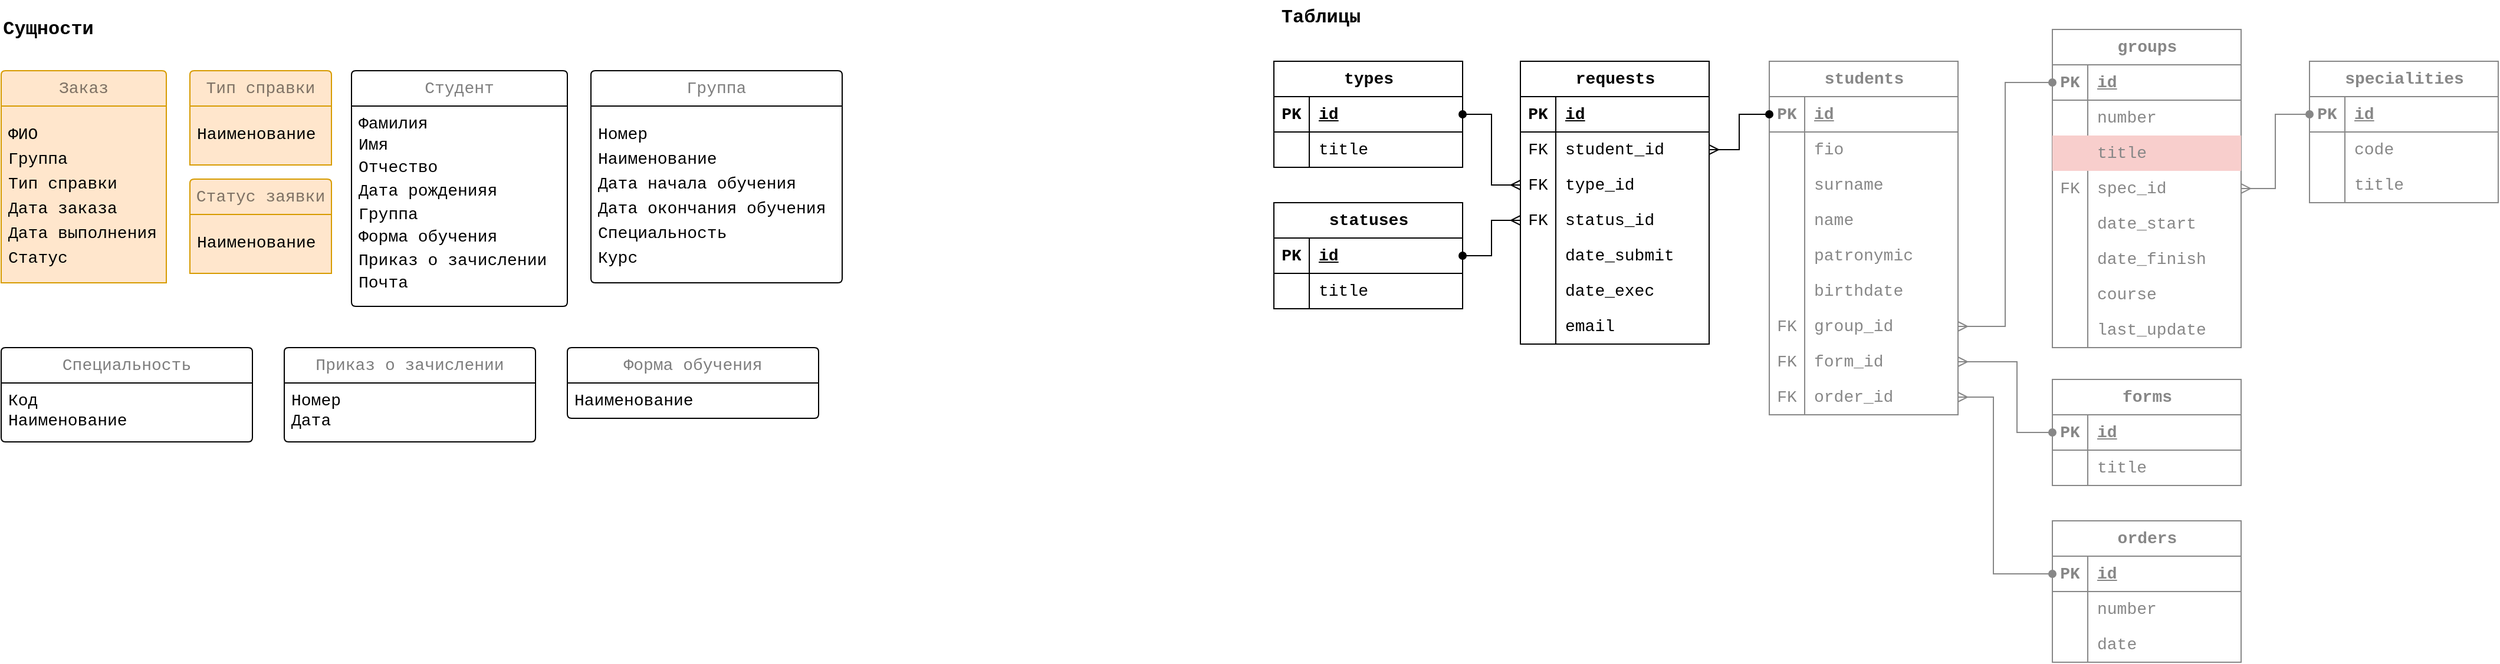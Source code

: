<mxfile version="24.0.4" type="device" pages="2">
  <diagram name="prima_db" id="9f46799a-70d6-7492-0946-bef42562c5a5">
    <mxGraphModel dx="1509" dy="880" grid="1" gridSize="10" guides="1" tooltips="1" connect="1" arrows="1" fold="1" page="1" pageScale="1" pageWidth="1100" pageHeight="850" background="none" math="0" shadow="0">
      <root>
        <mxCell id="0" />
        <mxCell id="1" parent="0" />
        <mxCell id="HIobyfhxAD7jdavmol56-2" value="requests" style="shape=table;startSize=30;container=1;collapsible=1;childLayout=tableLayout;fixedRows=1;rowLines=0;fontStyle=1;align=center;resizeLast=1;html=1;fontFamily=Courier New;fontSize=14;" parent="1" vertex="1">
          <mxGeometry x="1328" y="82" width="160" height="240" as="geometry" />
        </mxCell>
        <mxCell id="HIobyfhxAD7jdavmol56-3" value="" style="shape=tableRow;horizontal=0;startSize=0;swimlaneHead=0;swimlaneBody=0;fillColor=none;collapsible=0;dropTarget=0;points=[[0,0.5],[1,0.5]];portConstraint=eastwest;top=0;left=0;right=0;bottom=1;fontFamily=Courier New;fontSize=14;" parent="HIobyfhxAD7jdavmol56-2" vertex="1">
          <mxGeometry y="30" width="160" height="30" as="geometry" />
        </mxCell>
        <mxCell id="HIobyfhxAD7jdavmol56-4" value="PK" style="shape=partialRectangle;connectable=0;fillColor=none;top=0;left=0;bottom=0;right=0;fontStyle=1;overflow=hidden;whiteSpace=wrap;html=1;fontFamily=Courier New;fontSize=14;" parent="HIobyfhxAD7jdavmol56-3" vertex="1">
          <mxGeometry width="30" height="30" as="geometry">
            <mxRectangle width="30" height="30" as="alternateBounds" />
          </mxGeometry>
        </mxCell>
        <mxCell id="HIobyfhxAD7jdavmol56-5" value="id" style="shape=partialRectangle;connectable=0;fillColor=none;top=0;left=0;bottom=0;right=0;align=left;spacingLeft=6;fontStyle=5;overflow=hidden;whiteSpace=wrap;html=1;fontFamily=Courier New;fontSize=14;" parent="HIobyfhxAD7jdavmol56-3" vertex="1">
          <mxGeometry x="30" width="130" height="30" as="geometry">
            <mxRectangle width="130" height="30" as="alternateBounds" />
          </mxGeometry>
        </mxCell>
        <mxCell id="HIobyfhxAD7jdavmol56-6" value="" style="shape=tableRow;horizontal=0;startSize=0;swimlaneHead=0;swimlaneBody=0;fillColor=none;collapsible=0;dropTarget=0;points=[[0,0.5],[1,0.5]];portConstraint=eastwest;top=0;left=0;right=0;bottom=0;fontFamily=Courier New;fontSize=14;" parent="HIobyfhxAD7jdavmol56-2" vertex="1">
          <mxGeometry y="60" width="160" height="30" as="geometry" />
        </mxCell>
        <mxCell id="HIobyfhxAD7jdavmol56-7" value="FK" style="shape=partialRectangle;connectable=0;fillColor=none;top=0;left=0;bottom=0;right=0;editable=1;overflow=hidden;whiteSpace=wrap;html=1;fontFamily=Courier New;fontSize=14;" parent="HIobyfhxAD7jdavmol56-6" vertex="1">
          <mxGeometry width="30" height="30" as="geometry">
            <mxRectangle width="30" height="30" as="alternateBounds" />
          </mxGeometry>
        </mxCell>
        <mxCell id="HIobyfhxAD7jdavmol56-8" value="student_id" style="shape=partialRectangle;connectable=0;fillColor=none;top=0;left=0;bottom=0;right=0;align=left;spacingLeft=6;overflow=hidden;whiteSpace=wrap;html=1;fontFamily=Courier New;fontSize=14;" parent="HIobyfhxAD7jdavmol56-6" vertex="1">
          <mxGeometry x="30" width="130" height="30" as="geometry">
            <mxRectangle width="130" height="30" as="alternateBounds" />
          </mxGeometry>
        </mxCell>
        <mxCell id="HIobyfhxAD7jdavmol56-9" value="" style="shape=tableRow;horizontal=0;startSize=0;swimlaneHead=0;swimlaneBody=0;fillColor=none;collapsible=0;dropTarget=0;points=[[0,0.5],[1,0.5]];portConstraint=eastwest;top=0;left=0;right=0;bottom=0;fontFamily=Courier New;fontSize=14;" parent="HIobyfhxAD7jdavmol56-2" vertex="1">
          <mxGeometry y="90" width="160" height="30" as="geometry" />
        </mxCell>
        <mxCell id="HIobyfhxAD7jdavmol56-10" value="FK" style="shape=partialRectangle;connectable=0;fillColor=none;top=0;left=0;bottom=0;right=0;editable=1;overflow=hidden;whiteSpace=wrap;html=1;fontFamily=Courier New;fontSize=14;" parent="HIobyfhxAD7jdavmol56-9" vertex="1">
          <mxGeometry width="30" height="30" as="geometry">
            <mxRectangle width="30" height="30" as="alternateBounds" />
          </mxGeometry>
        </mxCell>
        <mxCell id="HIobyfhxAD7jdavmol56-11" value="type_id" style="shape=partialRectangle;connectable=0;fillColor=none;top=0;left=0;bottom=0;right=0;align=left;spacingLeft=6;overflow=hidden;whiteSpace=wrap;html=1;fontFamily=Courier New;fontSize=14;" parent="HIobyfhxAD7jdavmol56-9" vertex="1">
          <mxGeometry x="30" width="130" height="30" as="geometry">
            <mxRectangle width="130" height="30" as="alternateBounds" />
          </mxGeometry>
        </mxCell>
        <mxCell id="HIobyfhxAD7jdavmol56-167" value="" style="shape=tableRow;horizontal=0;startSize=0;swimlaneHead=0;swimlaneBody=0;fillColor=none;collapsible=0;dropTarget=0;points=[[0,0.5],[1,0.5]];portConstraint=eastwest;top=0;left=0;right=0;bottom=0;fontFamily=Courier New;fontSize=14;" parent="HIobyfhxAD7jdavmol56-2" vertex="1">
          <mxGeometry y="120" width="160" height="30" as="geometry" />
        </mxCell>
        <mxCell id="HIobyfhxAD7jdavmol56-168" value="FK" style="shape=partialRectangle;connectable=0;fillColor=none;top=0;left=0;bottom=0;right=0;editable=1;overflow=hidden;whiteSpace=wrap;html=1;fontFamily=Courier New;fontSize=14;" parent="HIobyfhxAD7jdavmol56-167" vertex="1">
          <mxGeometry width="30" height="30" as="geometry">
            <mxRectangle width="30" height="30" as="alternateBounds" />
          </mxGeometry>
        </mxCell>
        <mxCell id="HIobyfhxAD7jdavmol56-169" value="status_id" style="shape=partialRectangle;connectable=0;fillColor=none;top=0;left=0;bottom=0;right=0;align=left;spacingLeft=6;overflow=hidden;whiteSpace=wrap;html=1;fontFamily=Courier New;fontSize=14;" parent="HIobyfhxAD7jdavmol56-167" vertex="1">
          <mxGeometry x="30" width="130" height="30" as="geometry">
            <mxRectangle width="130" height="30" as="alternateBounds" />
          </mxGeometry>
        </mxCell>
        <mxCell id="HIobyfhxAD7jdavmol56-12" value="" style="shape=tableRow;horizontal=0;startSize=0;swimlaneHead=0;swimlaneBody=0;fillColor=none;collapsible=0;dropTarget=0;points=[[0,0.5],[1,0.5]];portConstraint=eastwest;top=0;left=0;right=0;bottom=0;fontFamily=Courier New;fontSize=14;" parent="HIobyfhxAD7jdavmol56-2" vertex="1">
          <mxGeometry y="150" width="160" height="30" as="geometry" />
        </mxCell>
        <mxCell id="HIobyfhxAD7jdavmol56-13" value="" style="shape=partialRectangle;connectable=0;fillColor=none;top=0;left=0;bottom=0;right=0;editable=1;overflow=hidden;whiteSpace=wrap;html=1;fontFamily=Courier New;fontSize=14;" parent="HIobyfhxAD7jdavmol56-12" vertex="1">
          <mxGeometry width="30" height="30" as="geometry">
            <mxRectangle width="30" height="30" as="alternateBounds" />
          </mxGeometry>
        </mxCell>
        <mxCell id="HIobyfhxAD7jdavmol56-14" value="date_submit" style="shape=partialRectangle;connectable=0;fillColor=none;top=0;left=0;bottom=0;right=0;align=left;spacingLeft=6;overflow=hidden;whiteSpace=wrap;html=1;fontFamily=Courier New;fontSize=14;" parent="HIobyfhxAD7jdavmol56-12" vertex="1">
          <mxGeometry x="30" width="130" height="30" as="geometry">
            <mxRectangle width="130" height="30" as="alternateBounds" />
          </mxGeometry>
        </mxCell>
        <mxCell id="ZdwliB1CxmdaMutktZSV-12" value="" style="shape=tableRow;horizontal=0;startSize=0;swimlaneHead=0;swimlaneBody=0;fillColor=none;collapsible=0;dropTarget=0;points=[[0,0.5],[1,0.5]];portConstraint=eastwest;top=0;left=0;right=0;bottom=0;fontFamily=Courier New;fontSize=14;" parent="HIobyfhxAD7jdavmol56-2" vertex="1">
          <mxGeometry y="180" width="160" height="30" as="geometry" />
        </mxCell>
        <mxCell id="ZdwliB1CxmdaMutktZSV-13" value="" style="shape=partialRectangle;connectable=0;fillColor=none;top=0;left=0;bottom=0;right=0;editable=1;overflow=hidden;whiteSpace=wrap;html=1;fontFamily=Courier New;fontSize=14;" parent="ZdwliB1CxmdaMutktZSV-12" vertex="1">
          <mxGeometry width="30" height="30" as="geometry">
            <mxRectangle width="30" height="30" as="alternateBounds" />
          </mxGeometry>
        </mxCell>
        <mxCell id="ZdwliB1CxmdaMutktZSV-14" value="date_exec" style="shape=partialRectangle;connectable=0;fillColor=none;top=0;left=0;bottom=0;right=0;align=left;spacingLeft=6;overflow=hidden;whiteSpace=wrap;html=1;fontFamily=Courier New;fontSize=14;" parent="ZdwliB1CxmdaMutktZSV-12" vertex="1">
          <mxGeometry x="30" width="130" height="30" as="geometry">
            <mxRectangle width="130" height="30" as="alternateBounds" />
          </mxGeometry>
        </mxCell>
        <mxCell id="HIobyfhxAD7jdavmol56-153" value="" style="shape=tableRow;horizontal=0;startSize=0;swimlaneHead=0;swimlaneBody=0;fillColor=none;collapsible=0;dropTarget=0;points=[[0,0.5],[1,0.5]];portConstraint=eastwest;top=0;left=0;right=0;bottom=0;fontFamily=Courier New;fontSize=14;strokeColor=#878787;fontColor=#878787;" parent="HIobyfhxAD7jdavmol56-2" vertex="1">
          <mxGeometry y="210" width="160" height="30" as="geometry" />
        </mxCell>
        <mxCell id="HIobyfhxAD7jdavmol56-154" value="" style="shape=partialRectangle;connectable=0;fillColor=none;top=0;left=0;bottom=0;right=0;editable=1;overflow=hidden;whiteSpace=wrap;html=1;fontFamily=Courier New;fontSize=14;strokeColor=#878787;fontColor=#878787;" parent="HIobyfhxAD7jdavmol56-153" vertex="1">
          <mxGeometry width="30" height="30" as="geometry">
            <mxRectangle width="30" height="30" as="alternateBounds" />
          </mxGeometry>
        </mxCell>
        <mxCell id="HIobyfhxAD7jdavmol56-155" value="&lt;font color=&quot;#000000&quot;&gt;email&lt;/font&gt;" style="shape=partialRectangle;connectable=0;fillColor=none;top=0;left=0;bottom=0;right=0;align=left;spacingLeft=6;overflow=hidden;whiteSpace=wrap;html=1;fontFamily=Courier New;fontSize=14;strokeColor=#000000;fontColor=#878787;" parent="HIobyfhxAD7jdavmol56-153" vertex="1">
          <mxGeometry x="30" width="130" height="30" as="geometry">
            <mxRectangle width="130" height="30" as="alternateBounds" />
          </mxGeometry>
        </mxCell>
        <mxCell id="HIobyfhxAD7jdavmol56-15" value="Заказ" style="swimlane;childLayout=stackLayout;horizontal=1;startSize=30;horizontalStack=0;rounded=1;fontSize=14;fontStyle=0;strokeWidth=1;resizeParent=0;resizeLast=1;shadow=0;dashed=0;align=center;arcSize=4;whiteSpace=wrap;html=1;fontFamily=Courier New;labelBorderColor=none;textOpacity=50;fillColor=#ffe6cc;strokeColor=#d79b00;" parent="1" vertex="1">
          <mxGeometry x="40" y="90" width="140" height="180" as="geometry">
            <mxRectangle x="370" y="60" width="80" height="50" as="alternateBounds" />
          </mxGeometry>
        </mxCell>
        <mxCell id="HIobyfhxAD7jdavmol56-16" value="&lt;p style=&quot;line-height: 50%;&quot;&gt;ФИО&lt;/p&gt;&lt;p style=&quot;line-height: 50%;&quot;&gt;Группа&lt;/p&gt;&lt;p style=&quot;line-height: 50%;&quot;&gt;Тип справки&lt;/p&gt;&lt;p style=&quot;line-height: 50%;&quot;&gt;Дата заказа&lt;/p&gt;&lt;p style=&quot;line-height: 50%;&quot;&gt;Дата выполнения&lt;/p&gt;&lt;p style=&quot;line-height: 50%;&quot;&gt;Статус&lt;/p&gt;" style="align=left;strokeColor=#d79b00;fillColor=#ffe6cc;spacingLeft=4;fontSize=14;verticalAlign=top;resizable=0;rotatable=0;part=1;html=1;fontFamily=Courier New;" parent="HIobyfhxAD7jdavmol56-15" vertex="1">
          <mxGeometry y="30" width="140" height="150" as="geometry" />
        </mxCell>
        <mxCell id="HIobyfhxAD7jdavmol56-19" value="Сущности" style="text;html=1;align=center;verticalAlign=middle;whiteSpace=wrap;rounded=0;fontFamily=Courier New;fontSize=16;fontStyle=1" parent="1" vertex="1">
          <mxGeometry x="40" y="40" width="80" height="30" as="geometry" />
        </mxCell>
        <mxCell id="HIobyfhxAD7jdavmol56-22" value="Тип справки" style="swimlane;childLayout=stackLayout;horizontal=1;startSize=30;horizontalStack=0;rounded=1;fontSize=14;fontStyle=0;strokeWidth=1;resizeParent=0;resizeLast=1;shadow=0;dashed=0;align=center;arcSize=4;whiteSpace=wrap;html=1;fontFamily=Courier New;labelBorderColor=none;textOpacity=50;fillColor=#ffe6cc;strokeColor=#d79b00;" parent="1" vertex="1">
          <mxGeometry x="200" y="90" width="120" height="80" as="geometry">
            <mxRectangle x="370" y="60" width="80" height="50" as="alternateBounds" />
          </mxGeometry>
        </mxCell>
        <mxCell id="HIobyfhxAD7jdavmol56-23" value="&lt;p style=&quot;line-height: 50%;&quot;&gt;Наименование&lt;/p&gt;" style="align=left;strokeColor=#d79b00;fillColor=#ffe6cc;spacingLeft=4;fontSize=14;verticalAlign=top;resizable=0;rotatable=0;part=1;html=1;fontFamily=Courier New;" parent="HIobyfhxAD7jdavmol56-22" vertex="1">
          <mxGeometry y="30" width="120" height="50" as="geometry" />
        </mxCell>
        <mxCell id="HIobyfhxAD7jdavmol56-33" value="Группа" style="swimlane;childLayout=stackLayout;horizontal=1;startSize=30;horizontalStack=0;rounded=1;fontSize=14;fontStyle=0;strokeWidth=1;resizeParent=0;resizeLast=1;shadow=0;dashed=0;align=center;arcSize=4;whiteSpace=wrap;html=1;fontFamily=Courier New;labelBorderColor=none;textOpacity=50;" parent="1" vertex="1">
          <mxGeometry x="540" y="90" width="213" height="180" as="geometry">
            <mxRectangle x="370" y="60" width="80" height="50" as="alternateBounds" />
          </mxGeometry>
        </mxCell>
        <mxCell id="HIobyfhxAD7jdavmol56-34" value="&lt;p style=&quot;line-height: 50%;&quot;&gt;Номер&lt;/p&gt;&lt;p style=&quot;line-height: 50%;&quot;&gt;Наименование&lt;/p&gt;&lt;p style=&quot;line-height: 50%;&quot;&gt;Дата начала обучения&lt;/p&gt;&lt;p style=&quot;line-height: 50%;&quot;&gt;Дата окончания обучения&lt;/p&gt;&lt;p style=&quot;line-height: 50%;&quot;&gt;Специальность&lt;/p&gt;&lt;p style=&quot;line-height: 50%;&quot;&gt;Курс&lt;/p&gt;&lt;p style=&quot;line-height: 50%;&quot;&gt;&lt;br&gt;&lt;/p&gt;" style="align=left;strokeColor=none;fillColor=none;spacingLeft=4;fontSize=14;verticalAlign=top;resizable=0;rotatable=0;part=1;html=1;fontFamily=Courier New;" parent="HIobyfhxAD7jdavmol56-33" vertex="1">
          <mxGeometry y="30" width="213" height="150" as="geometry" />
        </mxCell>
        <mxCell id="HIobyfhxAD7jdavmol56-35" value="Специальность" style="swimlane;childLayout=stackLayout;horizontal=1;startSize=30;horizontalStack=0;rounded=1;fontSize=14;fontStyle=0;strokeWidth=1;resizeParent=0;resizeLast=1;shadow=0;dashed=0;align=center;arcSize=4;whiteSpace=wrap;html=1;fontFamily=Courier New;labelBorderColor=none;textOpacity=50;" parent="1" vertex="1">
          <mxGeometry x="40" y="325" width="213" height="80" as="geometry">
            <mxRectangle x="370" y="60" width="80" height="50" as="alternateBounds" />
          </mxGeometry>
        </mxCell>
        <mxCell id="HIobyfhxAD7jdavmol56-37" value="Код&lt;div&gt;Наименование&lt;/div&gt;" style="align=left;strokeColor=none;fillColor=none;spacingLeft=4;fontSize=14;verticalAlign=top;resizable=0;rotatable=0;part=1;html=1;fontFamily=Courier New;" parent="HIobyfhxAD7jdavmol56-35" vertex="1">
          <mxGeometry y="30" width="213" height="50" as="geometry" />
        </mxCell>
        <mxCell id="HIobyfhxAD7jdavmol56-39" value="Студент" style="swimlane;childLayout=stackLayout;horizontal=1;startSize=30;horizontalStack=0;rounded=1;fontSize=14;fontStyle=0;strokeWidth=1;resizeParent=0;resizeLast=1;shadow=0;dashed=0;align=center;arcSize=4;whiteSpace=wrap;html=1;fontFamily=Courier New;labelBorderColor=none;textOpacity=50;" parent="1" vertex="1">
          <mxGeometry x="337" y="90" width="183" height="200" as="geometry">
            <mxRectangle x="370" y="60" width="80" height="50" as="alternateBounds" />
          </mxGeometry>
        </mxCell>
        <mxCell id="HIobyfhxAD7jdavmol56-40" value="Фамилия&lt;div style=&quot;line-height: 140%;&quot;&gt;Имя&lt;/div&gt;&lt;div style=&quot;line-height: 140%;&quot;&gt;Отчество&lt;/div&gt;&lt;div style=&quot;line-height: 140%;&quot;&gt;Дата рожденияя&lt;/div&gt;&lt;div style=&quot;line-height: 140%;&quot;&gt;Группа&lt;/div&gt;&lt;div style=&quot;line-height: 140%;&quot;&gt;Форма обучения&lt;/div&gt;&lt;div style=&quot;line-height: 140%;&quot;&gt;Приказ о зачислении&lt;/div&gt;&lt;div style=&quot;line-height: 140%;&quot;&gt;Почта&lt;/div&gt;" style="align=left;strokeColor=none;fillColor=none;spacingLeft=4;fontSize=14;verticalAlign=top;resizable=0;rotatable=0;part=1;html=1;fontFamily=Courier New;" parent="HIobyfhxAD7jdavmol56-39" vertex="1">
          <mxGeometry y="30" width="183" height="170" as="geometry" />
        </mxCell>
        <mxCell id="HIobyfhxAD7jdavmol56-41" value="Приказ о зачислении" style="swimlane;childLayout=stackLayout;horizontal=1;startSize=30;horizontalStack=0;rounded=1;fontSize=14;fontStyle=0;strokeWidth=1;resizeParent=0;resizeLast=1;shadow=0;dashed=0;align=center;arcSize=4;whiteSpace=wrap;html=1;fontFamily=Courier New;labelBorderColor=none;textOpacity=50;" parent="1" vertex="1">
          <mxGeometry x="280" y="325" width="213" height="80" as="geometry">
            <mxRectangle x="370" y="60" width="80" height="50" as="alternateBounds" />
          </mxGeometry>
        </mxCell>
        <mxCell id="HIobyfhxAD7jdavmol56-42" value="Номер&lt;div&gt;Дата&lt;/div&gt;" style="align=left;strokeColor=none;fillColor=none;spacingLeft=4;fontSize=14;verticalAlign=top;resizable=0;rotatable=0;part=1;html=1;fontFamily=Courier New;" parent="HIobyfhxAD7jdavmol56-41" vertex="1">
          <mxGeometry y="30" width="213" height="50" as="geometry" />
        </mxCell>
        <mxCell id="HIobyfhxAD7jdavmol56-43" value="Таблицы" style="text;html=1;align=center;verticalAlign=middle;whiteSpace=wrap;rounded=0;fontFamily=Courier New;fontSize=16;fontStyle=1;horizontal=1;" parent="1" vertex="1">
          <mxGeometry x="1119" y="30" width="80" height="30" as="geometry" />
        </mxCell>
        <mxCell id="HIobyfhxAD7jdavmol56-50" value="types" style="shape=table;startSize=30;container=1;collapsible=1;childLayout=tableLayout;fixedRows=1;rowLines=0;fontStyle=1;align=center;resizeLast=1;html=1;fontFamily=Courier New;fontSize=14;" parent="1" vertex="1">
          <mxGeometry x="1119" y="82" width="160" height="90" as="geometry" />
        </mxCell>
        <mxCell id="HIobyfhxAD7jdavmol56-51" value="" style="shape=tableRow;horizontal=0;startSize=0;swimlaneHead=0;swimlaneBody=0;fillColor=none;collapsible=0;dropTarget=0;points=[[0,0.5],[1,0.5]];portConstraint=eastwest;top=0;left=0;right=0;bottom=1;fontFamily=Courier New;fontSize=14;" parent="HIobyfhxAD7jdavmol56-50" vertex="1">
          <mxGeometry y="30" width="160" height="30" as="geometry" />
        </mxCell>
        <mxCell id="HIobyfhxAD7jdavmol56-52" value="PK" style="shape=partialRectangle;connectable=0;fillColor=none;top=0;left=0;bottom=0;right=0;fontStyle=1;overflow=hidden;whiteSpace=wrap;html=1;fontFamily=Courier New;fontSize=14;" parent="HIobyfhxAD7jdavmol56-51" vertex="1">
          <mxGeometry width="30" height="30" as="geometry">
            <mxRectangle width="30" height="30" as="alternateBounds" />
          </mxGeometry>
        </mxCell>
        <mxCell id="HIobyfhxAD7jdavmol56-53" value="id" style="shape=partialRectangle;connectable=0;fillColor=none;top=0;left=0;bottom=0;right=0;align=left;spacingLeft=6;fontStyle=5;overflow=hidden;whiteSpace=wrap;html=1;fontFamily=Courier New;fontSize=14;" parent="HIobyfhxAD7jdavmol56-51" vertex="1">
          <mxGeometry x="30" width="130" height="30" as="geometry">
            <mxRectangle width="130" height="30" as="alternateBounds" />
          </mxGeometry>
        </mxCell>
        <mxCell id="HIobyfhxAD7jdavmol56-54" value="" style="shape=tableRow;horizontal=0;startSize=0;swimlaneHead=0;swimlaneBody=0;fillColor=none;collapsible=0;dropTarget=0;points=[[0,0.5],[1,0.5]];portConstraint=eastwest;top=0;left=0;right=0;bottom=0;fontFamily=Courier New;fontSize=14;" parent="HIobyfhxAD7jdavmol56-50" vertex="1">
          <mxGeometry y="60" width="160" height="30" as="geometry" />
        </mxCell>
        <mxCell id="HIobyfhxAD7jdavmol56-55" value="" style="shape=partialRectangle;connectable=0;fillColor=none;top=0;left=0;bottom=0;right=0;editable=1;overflow=hidden;whiteSpace=wrap;html=1;fontFamily=Courier New;fontSize=14;" parent="HIobyfhxAD7jdavmol56-54" vertex="1">
          <mxGeometry width="30" height="30" as="geometry">
            <mxRectangle width="30" height="30" as="alternateBounds" />
          </mxGeometry>
        </mxCell>
        <mxCell id="HIobyfhxAD7jdavmol56-56" value="title" style="shape=partialRectangle;connectable=0;fillColor=none;top=0;left=0;bottom=0;right=0;align=left;spacingLeft=6;overflow=hidden;whiteSpace=wrap;html=1;fontFamily=Courier New;fontSize=14;" parent="HIobyfhxAD7jdavmol56-54" vertex="1">
          <mxGeometry x="30" width="130" height="30" as="geometry">
            <mxRectangle width="130" height="30" as="alternateBounds" />
          </mxGeometry>
        </mxCell>
        <mxCell id="HIobyfhxAD7jdavmol56-73" value="groups" style="shape=table;startSize=30;container=1;collapsible=1;childLayout=tableLayout;fixedRows=1;rowLines=0;fontStyle=1;align=center;resizeLast=1;html=1;fontFamily=Courier New;fontSize=14;strokeColor=#878787;fontColor=#878787;" parent="1" vertex="1">
          <mxGeometry x="1779" y="55" width="160" height="270" as="geometry" />
        </mxCell>
        <mxCell id="HIobyfhxAD7jdavmol56-74" value="" style="shape=tableRow;horizontal=0;startSize=0;swimlaneHead=0;swimlaneBody=0;fillColor=none;collapsible=0;dropTarget=0;points=[[0,0.5],[1,0.5]];portConstraint=eastwest;top=0;left=0;right=0;bottom=1;fontFamily=Courier New;fontSize=14;strokeColor=#878787;fontColor=#878787;" parent="HIobyfhxAD7jdavmol56-73" vertex="1">
          <mxGeometry y="30" width="160" height="30" as="geometry" />
        </mxCell>
        <mxCell id="HIobyfhxAD7jdavmol56-75" value="PK" style="shape=partialRectangle;connectable=0;fillColor=none;top=0;left=0;bottom=0;right=0;fontStyle=1;overflow=hidden;whiteSpace=wrap;html=1;fontFamily=Courier New;fontSize=14;strokeColor=#878787;fontColor=#878787;" parent="HIobyfhxAD7jdavmol56-74" vertex="1">
          <mxGeometry width="30" height="30" as="geometry">
            <mxRectangle width="30" height="30" as="alternateBounds" />
          </mxGeometry>
        </mxCell>
        <mxCell id="HIobyfhxAD7jdavmol56-76" value="id" style="shape=partialRectangle;connectable=0;fillColor=none;top=0;left=0;bottom=0;right=0;align=left;spacingLeft=6;fontStyle=5;overflow=hidden;whiteSpace=wrap;html=1;fontFamily=Courier New;fontSize=14;strokeColor=#878787;fontColor=#878787;" parent="HIobyfhxAD7jdavmol56-74" vertex="1">
          <mxGeometry x="30" width="130" height="30" as="geometry">
            <mxRectangle width="130" height="30" as="alternateBounds" />
          </mxGeometry>
        </mxCell>
        <mxCell id="HIobyfhxAD7jdavmol56-77" value="" style="shape=tableRow;horizontal=0;startSize=0;swimlaneHead=0;swimlaneBody=0;fillColor=none;collapsible=0;dropTarget=0;points=[[0,0.5],[1,0.5]];portConstraint=eastwest;top=0;left=0;right=0;bottom=0;fontFamily=Courier New;fontSize=14;strokeColor=#878787;fontColor=#878787;" parent="HIobyfhxAD7jdavmol56-73" vertex="1">
          <mxGeometry y="60" width="160" height="30" as="geometry" />
        </mxCell>
        <mxCell id="HIobyfhxAD7jdavmol56-78" value="" style="shape=partialRectangle;connectable=0;fillColor=none;top=0;left=0;bottom=0;right=0;editable=1;overflow=hidden;whiteSpace=wrap;html=1;fontFamily=Courier New;fontSize=14;strokeColor=#878787;fontColor=#878787;" parent="HIobyfhxAD7jdavmol56-77" vertex="1">
          <mxGeometry width="30" height="30" as="geometry">
            <mxRectangle width="30" height="30" as="alternateBounds" />
          </mxGeometry>
        </mxCell>
        <mxCell id="HIobyfhxAD7jdavmol56-79" value="number" style="shape=partialRectangle;connectable=0;fillColor=none;top=0;left=0;bottom=0;right=0;align=left;spacingLeft=6;overflow=hidden;whiteSpace=wrap;html=1;fontFamily=Courier New;fontSize=14;strokeColor=#878787;fontColor=#878787;" parent="HIobyfhxAD7jdavmol56-77" vertex="1">
          <mxGeometry x="30" width="130" height="30" as="geometry">
            <mxRectangle width="130" height="30" as="alternateBounds" />
          </mxGeometry>
        </mxCell>
        <mxCell id="HIobyfhxAD7jdavmol56-80" value="" style="shape=tableRow;horizontal=0;startSize=0;swimlaneHead=0;swimlaneBody=0;fillColor=#f8cecc;collapsible=0;dropTarget=0;points=[[0,0.5],[1,0.5]];portConstraint=eastwest;top=0;left=0;right=0;bottom=0;fontFamily=Courier New;fontSize=14;strokeColor=#b85450;" parent="HIobyfhxAD7jdavmol56-73" vertex="1">
          <mxGeometry y="90" width="160" height="30" as="geometry" />
        </mxCell>
        <mxCell id="HIobyfhxAD7jdavmol56-81" value="" style="shape=partialRectangle;connectable=0;fillColor=none;top=0;left=0;bottom=0;right=0;editable=1;overflow=hidden;whiteSpace=wrap;html=1;fontFamily=Courier New;fontSize=14;strokeColor=#878787;fontColor=#878787;" parent="HIobyfhxAD7jdavmol56-80" vertex="1">
          <mxGeometry width="30" height="30" as="geometry">
            <mxRectangle width="30" height="30" as="alternateBounds" />
          </mxGeometry>
        </mxCell>
        <mxCell id="HIobyfhxAD7jdavmol56-82" value="title" style="shape=partialRectangle;connectable=0;fillColor=none;top=0;left=0;bottom=0;right=0;align=left;spacingLeft=6;overflow=hidden;whiteSpace=wrap;html=1;fontFamily=Courier New;fontSize=14;strokeColor=#878787;fontColor=#878787;" parent="HIobyfhxAD7jdavmol56-80" vertex="1">
          <mxGeometry x="30" width="130" height="30" as="geometry">
            <mxRectangle width="130" height="30" as="alternateBounds" />
          </mxGeometry>
        </mxCell>
        <mxCell id="HIobyfhxAD7jdavmol56-83" value="" style="shape=tableRow;horizontal=0;startSize=0;swimlaneHead=0;swimlaneBody=0;fillColor=none;collapsible=0;dropTarget=0;points=[[0,0.5],[1,0.5]];portConstraint=eastwest;top=0;left=0;right=0;bottom=0;fontFamily=Courier New;fontSize=14;strokeColor=#878787;fontColor=#878787;" parent="HIobyfhxAD7jdavmol56-73" vertex="1">
          <mxGeometry y="120" width="160" height="30" as="geometry" />
        </mxCell>
        <mxCell id="HIobyfhxAD7jdavmol56-84" value="FK" style="shape=partialRectangle;connectable=0;fillColor=none;top=0;left=0;bottom=0;right=0;editable=1;overflow=hidden;whiteSpace=wrap;html=1;fontFamily=Courier New;fontSize=14;strokeColor=#878787;fontColor=#878787;" parent="HIobyfhxAD7jdavmol56-83" vertex="1">
          <mxGeometry width="30" height="30" as="geometry">
            <mxRectangle width="30" height="30" as="alternateBounds" />
          </mxGeometry>
        </mxCell>
        <mxCell id="HIobyfhxAD7jdavmol56-85" value="spec_id" style="shape=partialRectangle;connectable=0;fillColor=none;top=0;left=0;bottom=0;right=0;align=left;spacingLeft=6;overflow=hidden;whiteSpace=wrap;html=1;fontFamily=Courier New;fontSize=14;strokeColor=#878787;fontColor=#878787;" parent="HIobyfhxAD7jdavmol56-83" vertex="1">
          <mxGeometry x="30" width="130" height="30" as="geometry">
            <mxRectangle width="130" height="30" as="alternateBounds" />
          </mxGeometry>
        </mxCell>
        <mxCell id="HIobyfhxAD7jdavmol56-89" value="" style="shape=tableRow;horizontal=0;startSize=0;swimlaneHead=0;swimlaneBody=0;fillColor=none;collapsible=0;dropTarget=0;points=[[0,0.5],[1,0.5]];portConstraint=eastwest;top=0;left=0;right=0;bottom=0;fontFamily=Courier New;fontSize=14;strokeColor=#878787;fontColor=#878787;" parent="HIobyfhxAD7jdavmol56-73" vertex="1">
          <mxGeometry y="150" width="160" height="30" as="geometry" />
        </mxCell>
        <mxCell id="HIobyfhxAD7jdavmol56-90" value="" style="shape=partialRectangle;connectable=0;fillColor=none;top=0;left=0;bottom=0;right=0;editable=1;overflow=hidden;whiteSpace=wrap;html=1;fontFamily=Courier New;fontSize=14;strokeColor=#878787;fontColor=#878787;" parent="HIobyfhxAD7jdavmol56-89" vertex="1">
          <mxGeometry width="30" height="30" as="geometry">
            <mxRectangle width="30" height="30" as="alternateBounds" />
          </mxGeometry>
        </mxCell>
        <mxCell id="HIobyfhxAD7jdavmol56-91" value="date_start" style="shape=partialRectangle;connectable=0;fillColor=none;top=0;left=0;bottom=0;right=0;align=left;spacingLeft=6;overflow=hidden;whiteSpace=wrap;html=1;fontFamily=Courier New;fontSize=14;strokeColor=#878787;fontColor=#878787;" parent="HIobyfhxAD7jdavmol56-89" vertex="1">
          <mxGeometry x="30" width="130" height="30" as="geometry">
            <mxRectangle width="130" height="30" as="alternateBounds" />
          </mxGeometry>
        </mxCell>
        <mxCell id="HIobyfhxAD7jdavmol56-92" value="" style="shape=tableRow;horizontal=0;startSize=0;swimlaneHead=0;swimlaneBody=0;fillColor=none;collapsible=0;dropTarget=0;points=[[0,0.5],[1,0.5]];portConstraint=eastwest;top=0;left=0;right=0;bottom=0;fontFamily=Courier New;fontSize=14;strokeColor=#878787;fontColor=#878787;" parent="HIobyfhxAD7jdavmol56-73" vertex="1">
          <mxGeometry y="180" width="160" height="30" as="geometry" />
        </mxCell>
        <mxCell id="HIobyfhxAD7jdavmol56-93" value="" style="shape=partialRectangle;connectable=0;fillColor=none;top=0;left=0;bottom=0;right=0;editable=1;overflow=hidden;whiteSpace=wrap;html=1;fontFamily=Courier New;fontSize=14;strokeColor=#878787;fontColor=#878787;" parent="HIobyfhxAD7jdavmol56-92" vertex="1">
          <mxGeometry width="30" height="30" as="geometry">
            <mxRectangle width="30" height="30" as="alternateBounds" />
          </mxGeometry>
        </mxCell>
        <mxCell id="HIobyfhxAD7jdavmol56-94" value="date_finish" style="shape=partialRectangle;connectable=0;fillColor=none;top=0;left=0;bottom=0;right=0;align=left;spacingLeft=6;overflow=hidden;whiteSpace=wrap;html=1;fontFamily=Courier New;fontSize=14;strokeColor=#878787;fontColor=#878787;" parent="HIobyfhxAD7jdavmol56-92" vertex="1">
          <mxGeometry x="30" width="130" height="30" as="geometry">
            <mxRectangle width="130" height="30" as="alternateBounds" />
          </mxGeometry>
        </mxCell>
        <mxCell id="HIobyfhxAD7jdavmol56-86" value="" style="shape=tableRow;horizontal=0;startSize=0;swimlaneHead=0;swimlaneBody=0;fillColor=none;collapsible=0;dropTarget=0;points=[[0,0.5],[1,0.5]];portConstraint=eastwest;top=0;left=0;right=0;bottom=0;fontFamily=Courier New;fontSize=14;strokeColor=#878787;fontColor=#878787;" parent="HIobyfhxAD7jdavmol56-73" vertex="1">
          <mxGeometry y="210" width="160" height="30" as="geometry" />
        </mxCell>
        <mxCell id="HIobyfhxAD7jdavmol56-87" value="" style="shape=partialRectangle;connectable=0;fillColor=none;top=0;left=0;bottom=0;right=0;editable=1;overflow=hidden;whiteSpace=wrap;html=1;fontFamily=Courier New;fontSize=14;strokeColor=#878787;fontColor=#878787;" parent="HIobyfhxAD7jdavmol56-86" vertex="1">
          <mxGeometry width="30" height="30" as="geometry">
            <mxRectangle width="30" height="30" as="alternateBounds" />
          </mxGeometry>
        </mxCell>
        <mxCell id="HIobyfhxAD7jdavmol56-88" value="course" style="shape=partialRectangle;connectable=0;fillColor=none;top=0;left=0;bottom=0;right=0;align=left;spacingLeft=6;overflow=hidden;whiteSpace=wrap;html=1;fontFamily=Courier New;fontSize=14;strokeColor=#878787;fontColor=#878787;" parent="HIobyfhxAD7jdavmol56-86" vertex="1">
          <mxGeometry x="30" width="130" height="30" as="geometry">
            <mxRectangle width="130" height="30" as="alternateBounds" />
          </mxGeometry>
        </mxCell>
        <mxCell id="r21BECDd_JEVZgIRit73-1" value="" style="shape=tableRow;horizontal=0;startSize=0;swimlaneHead=0;swimlaneBody=0;fillColor=none;collapsible=0;dropTarget=0;points=[[0,0.5],[1,0.5]];portConstraint=eastwest;top=0;left=0;right=0;bottom=0;fontFamily=Courier New;fontSize=14;strokeColor=#878787;fontColor=#878787;" vertex="1" parent="HIobyfhxAD7jdavmol56-73">
          <mxGeometry y="240" width="160" height="30" as="geometry" />
        </mxCell>
        <mxCell id="r21BECDd_JEVZgIRit73-2" value="" style="shape=partialRectangle;connectable=0;fillColor=none;top=0;left=0;bottom=0;right=0;editable=1;overflow=hidden;whiteSpace=wrap;html=1;fontFamily=Courier New;fontSize=14;strokeColor=#878787;fontColor=#878787;" vertex="1" parent="r21BECDd_JEVZgIRit73-1">
          <mxGeometry width="30" height="30" as="geometry">
            <mxRectangle width="30" height="30" as="alternateBounds" />
          </mxGeometry>
        </mxCell>
        <mxCell id="r21BECDd_JEVZgIRit73-3" value="last_u&lt;span style=&quot;background-color: initial;&quot;&gt;pdate&lt;/span&gt;" style="shape=partialRectangle;connectable=0;fillColor=none;top=0;left=0;bottom=0;right=0;align=left;spacingLeft=6;overflow=hidden;whiteSpace=wrap;html=1;fontFamily=Courier New;fontSize=14;strokeColor=#878787;fontColor=#878787;" vertex="1" parent="r21BECDd_JEVZgIRit73-1">
          <mxGeometry x="30" width="130" height="30" as="geometry">
            <mxRectangle width="130" height="30" as="alternateBounds" />
          </mxGeometry>
        </mxCell>
        <mxCell id="HIobyfhxAD7jdavmol56-95" value="specialities" style="shape=table;startSize=30;container=1;collapsible=1;childLayout=tableLayout;fixedRows=1;rowLines=0;fontStyle=1;align=center;resizeLast=1;html=1;fontFamily=Courier New;fontSize=14;strokeColor=#878787;fontColor=#878787;" parent="1" vertex="1">
          <mxGeometry x="1997" y="82" width="160" height="120" as="geometry" />
        </mxCell>
        <mxCell id="HIobyfhxAD7jdavmol56-96" value="" style="shape=tableRow;horizontal=0;startSize=0;swimlaneHead=0;swimlaneBody=0;fillColor=none;collapsible=0;dropTarget=0;points=[[0,0.5],[1,0.5]];portConstraint=eastwest;top=0;left=0;right=0;bottom=1;fontFamily=Courier New;fontSize=14;strokeColor=#878787;fontColor=#878787;" parent="HIobyfhxAD7jdavmol56-95" vertex="1">
          <mxGeometry y="30" width="160" height="30" as="geometry" />
        </mxCell>
        <mxCell id="HIobyfhxAD7jdavmol56-97" value="PK" style="shape=partialRectangle;connectable=0;fillColor=none;top=0;left=0;bottom=0;right=0;fontStyle=1;overflow=hidden;whiteSpace=wrap;html=1;fontFamily=Courier New;fontSize=14;strokeColor=#878787;fontColor=#878787;" parent="HIobyfhxAD7jdavmol56-96" vertex="1">
          <mxGeometry width="30" height="30" as="geometry">
            <mxRectangle width="30" height="30" as="alternateBounds" />
          </mxGeometry>
        </mxCell>
        <mxCell id="HIobyfhxAD7jdavmol56-98" value="id" style="shape=partialRectangle;connectable=0;fillColor=none;top=0;left=0;bottom=0;right=0;align=left;spacingLeft=6;fontStyle=5;overflow=hidden;whiteSpace=wrap;html=1;fontFamily=Courier New;fontSize=14;strokeColor=#878787;fontColor=#878787;" parent="HIobyfhxAD7jdavmol56-96" vertex="1">
          <mxGeometry x="30" width="130" height="30" as="geometry">
            <mxRectangle width="130" height="30" as="alternateBounds" />
          </mxGeometry>
        </mxCell>
        <mxCell id="HIobyfhxAD7jdavmol56-99" value="" style="shape=tableRow;horizontal=0;startSize=0;swimlaneHead=0;swimlaneBody=0;fillColor=none;collapsible=0;dropTarget=0;points=[[0,0.5],[1,0.5]];portConstraint=eastwest;top=0;left=0;right=0;bottom=0;fontFamily=Courier New;fontSize=14;strokeColor=#878787;fontColor=#878787;" parent="HIobyfhxAD7jdavmol56-95" vertex="1">
          <mxGeometry y="60" width="160" height="30" as="geometry" />
        </mxCell>
        <mxCell id="HIobyfhxAD7jdavmol56-100" value="" style="shape=partialRectangle;connectable=0;fillColor=none;top=0;left=0;bottom=0;right=0;editable=1;overflow=hidden;whiteSpace=wrap;html=1;fontFamily=Courier New;fontSize=14;strokeColor=#878787;fontColor=#878787;" parent="HIobyfhxAD7jdavmol56-99" vertex="1">
          <mxGeometry width="30" height="30" as="geometry">
            <mxRectangle width="30" height="30" as="alternateBounds" />
          </mxGeometry>
        </mxCell>
        <mxCell id="HIobyfhxAD7jdavmol56-101" value="code" style="shape=partialRectangle;connectable=0;fillColor=none;top=0;left=0;bottom=0;right=0;align=left;spacingLeft=6;overflow=hidden;whiteSpace=wrap;html=1;fontFamily=Courier New;fontSize=14;strokeColor=#878787;fontColor=#878787;" parent="HIobyfhxAD7jdavmol56-99" vertex="1">
          <mxGeometry x="30" width="130" height="30" as="geometry">
            <mxRectangle width="130" height="30" as="alternateBounds" />
          </mxGeometry>
        </mxCell>
        <mxCell id="HIobyfhxAD7jdavmol56-102" value="" style="shape=tableRow;horizontal=0;startSize=0;swimlaneHead=0;swimlaneBody=0;fillColor=none;collapsible=0;dropTarget=0;points=[[0,0.5],[1,0.5]];portConstraint=eastwest;top=0;left=0;right=0;bottom=0;fontFamily=Courier New;fontSize=14;strokeColor=#878787;fontColor=#878787;" parent="HIobyfhxAD7jdavmol56-95" vertex="1">
          <mxGeometry y="90" width="160" height="30" as="geometry" />
        </mxCell>
        <mxCell id="HIobyfhxAD7jdavmol56-103" value="" style="shape=partialRectangle;connectable=0;fillColor=none;top=0;left=0;bottom=0;right=0;editable=1;overflow=hidden;whiteSpace=wrap;html=1;fontFamily=Courier New;fontSize=14;strokeColor=#878787;fontColor=#878787;" parent="HIobyfhxAD7jdavmol56-102" vertex="1">
          <mxGeometry width="30" height="30" as="geometry">
            <mxRectangle width="30" height="30" as="alternateBounds" />
          </mxGeometry>
        </mxCell>
        <mxCell id="HIobyfhxAD7jdavmol56-104" value="title" style="shape=partialRectangle;connectable=0;fillColor=none;top=0;left=0;bottom=0;right=0;align=left;spacingLeft=6;overflow=hidden;whiteSpace=wrap;html=1;fontFamily=Courier New;fontSize=14;strokeColor=#878787;fontColor=#878787;" parent="HIobyfhxAD7jdavmol56-102" vertex="1">
          <mxGeometry x="30" width="130" height="30" as="geometry">
            <mxRectangle width="130" height="30" as="alternateBounds" />
          </mxGeometry>
        </mxCell>
        <mxCell id="HIobyfhxAD7jdavmol56-105" value="students" style="shape=table;startSize=30;container=1;collapsible=1;childLayout=tableLayout;fixedRows=1;rowLines=0;fontStyle=1;align=center;resizeLast=1;html=1;fontFamily=Courier New;fontSize=14;strokeColor=#878787;fontColor=#878787;" parent="1" vertex="1">
          <mxGeometry x="1539" y="82" width="160" height="300" as="geometry" />
        </mxCell>
        <mxCell id="HIobyfhxAD7jdavmol56-106" value="" style="shape=tableRow;horizontal=0;startSize=0;swimlaneHead=0;swimlaneBody=0;fillColor=none;collapsible=0;dropTarget=0;points=[[0,0.5],[1,0.5]];portConstraint=eastwest;top=0;left=0;right=0;bottom=1;fontFamily=Courier New;fontSize=14;strokeColor=#878787;fontColor=#878787;" parent="HIobyfhxAD7jdavmol56-105" vertex="1">
          <mxGeometry y="30" width="160" height="30" as="geometry" />
        </mxCell>
        <mxCell id="HIobyfhxAD7jdavmol56-107" value="PK" style="shape=partialRectangle;connectable=0;fillColor=none;top=0;left=0;bottom=0;right=0;fontStyle=1;overflow=hidden;whiteSpace=wrap;html=1;fontFamily=Courier New;fontSize=14;strokeColor=#878787;fontColor=#878787;" parent="HIobyfhxAD7jdavmol56-106" vertex="1">
          <mxGeometry width="30" height="30" as="geometry">
            <mxRectangle width="30" height="30" as="alternateBounds" />
          </mxGeometry>
        </mxCell>
        <mxCell id="HIobyfhxAD7jdavmol56-108" value="id" style="shape=partialRectangle;connectable=0;fillColor=none;top=0;left=0;bottom=0;right=0;align=left;spacingLeft=6;fontStyle=5;overflow=hidden;whiteSpace=wrap;html=1;fontFamily=Courier New;fontSize=14;strokeColor=#878787;fontColor=#878787;" parent="HIobyfhxAD7jdavmol56-106" vertex="1">
          <mxGeometry x="30" width="130" height="30" as="geometry">
            <mxRectangle width="130" height="30" as="alternateBounds" />
          </mxGeometry>
        </mxCell>
        <mxCell id="0FEpnj_2NAAxya6ZPnSz-1" value="" style="shape=tableRow;horizontal=0;startSize=0;swimlaneHead=0;swimlaneBody=0;fillColor=none;collapsible=0;dropTarget=0;points=[[0,0.5],[1,0.5]];portConstraint=eastwest;top=0;left=0;right=0;bottom=0;fontFamily=Courier New;fontSize=14;strokeColor=#878787;fontColor=#878787;" parent="HIobyfhxAD7jdavmol56-105" vertex="1">
          <mxGeometry y="60" width="160" height="30" as="geometry" />
        </mxCell>
        <mxCell id="0FEpnj_2NAAxya6ZPnSz-2" value="" style="shape=partialRectangle;connectable=0;fillColor=none;top=0;left=0;bottom=0;right=0;editable=1;overflow=hidden;whiteSpace=wrap;html=1;fontFamily=Courier New;fontSize=14;strokeColor=#878787;fontColor=#878787;" parent="0FEpnj_2NAAxya6ZPnSz-1" vertex="1">
          <mxGeometry width="30" height="30" as="geometry">
            <mxRectangle width="30" height="30" as="alternateBounds" />
          </mxGeometry>
        </mxCell>
        <mxCell id="0FEpnj_2NAAxya6ZPnSz-3" value="fio" style="shape=partialRectangle;connectable=0;fillColor=none;top=0;left=0;bottom=0;right=0;align=left;spacingLeft=6;overflow=hidden;whiteSpace=wrap;html=1;fontFamily=Courier New;fontSize=14;strokeColor=#878787;fontColor=#878787;" parent="0FEpnj_2NAAxya6ZPnSz-1" vertex="1">
          <mxGeometry x="30" width="130" height="30" as="geometry">
            <mxRectangle width="130" height="30" as="alternateBounds" />
          </mxGeometry>
        </mxCell>
        <mxCell id="HIobyfhxAD7jdavmol56-109" value="" style="shape=tableRow;horizontal=0;startSize=0;swimlaneHead=0;swimlaneBody=0;fillColor=none;collapsible=0;dropTarget=0;points=[[0,0.5],[1,0.5]];portConstraint=eastwest;top=0;left=0;right=0;bottom=0;fontFamily=Courier New;fontSize=14;strokeColor=#878787;fontColor=#878787;" parent="HIobyfhxAD7jdavmol56-105" vertex="1">
          <mxGeometry y="90" width="160" height="30" as="geometry" />
        </mxCell>
        <mxCell id="HIobyfhxAD7jdavmol56-110" value="" style="shape=partialRectangle;connectable=0;fillColor=none;top=0;left=0;bottom=0;right=0;editable=1;overflow=hidden;whiteSpace=wrap;html=1;fontFamily=Courier New;fontSize=14;strokeColor=#878787;fontColor=#878787;" parent="HIobyfhxAD7jdavmol56-109" vertex="1">
          <mxGeometry width="30" height="30" as="geometry">
            <mxRectangle width="30" height="30" as="alternateBounds" />
          </mxGeometry>
        </mxCell>
        <mxCell id="HIobyfhxAD7jdavmol56-111" value="surname" style="shape=partialRectangle;connectable=0;fillColor=none;top=0;left=0;bottom=0;right=0;align=left;spacingLeft=6;overflow=hidden;whiteSpace=wrap;html=1;fontFamily=Courier New;fontSize=14;strokeColor=#878787;fontColor=#878787;" parent="HIobyfhxAD7jdavmol56-109" vertex="1">
          <mxGeometry x="30" width="130" height="30" as="geometry">
            <mxRectangle width="130" height="30" as="alternateBounds" />
          </mxGeometry>
        </mxCell>
        <mxCell id="HIobyfhxAD7jdavmol56-112" value="" style="shape=tableRow;horizontal=0;startSize=0;swimlaneHead=0;swimlaneBody=0;fillColor=none;collapsible=0;dropTarget=0;points=[[0,0.5],[1,0.5]];portConstraint=eastwest;top=0;left=0;right=0;bottom=0;fontFamily=Courier New;fontSize=14;strokeColor=#878787;fontColor=#878787;" parent="HIobyfhxAD7jdavmol56-105" vertex="1">
          <mxGeometry y="120" width="160" height="30" as="geometry" />
        </mxCell>
        <mxCell id="HIobyfhxAD7jdavmol56-113" value="" style="shape=partialRectangle;connectable=0;fillColor=none;top=0;left=0;bottom=0;right=0;editable=1;overflow=hidden;whiteSpace=wrap;html=1;fontFamily=Courier New;fontSize=14;strokeColor=#878787;fontColor=#878787;" parent="HIobyfhxAD7jdavmol56-112" vertex="1">
          <mxGeometry width="30" height="30" as="geometry">
            <mxRectangle width="30" height="30" as="alternateBounds" />
          </mxGeometry>
        </mxCell>
        <mxCell id="HIobyfhxAD7jdavmol56-114" value="name" style="shape=partialRectangle;connectable=0;fillColor=none;top=0;left=0;bottom=0;right=0;align=left;spacingLeft=6;overflow=hidden;whiteSpace=wrap;html=1;fontFamily=Courier New;fontSize=14;strokeColor=#878787;fontColor=#878787;" parent="HIobyfhxAD7jdavmol56-112" vertex="1">
          <mxGeometry x="30" width="130" height="30" as="geometry">
            <mxRectangle width="130" height="30" as="alternateBounds" />
          </mxGeometry>
        </mxCell>
        <mxCell id="HIobyfhxAD7jdavmol56-115" value="" style="shape=tableRow;horizontal=0;startSize=0;swimlaneHead=0;swimlaneBody=0;fillColor=none;collapsible=0;dropTarget=0;points=[[0,0.5],[1,0.5]];portConstraint=eastwest;top=0;left=0;right=0;bottom=0;fontFamily=Courier New;fontSize=14;strokeColor=#878787;fontColor=#878787;" parent="HIobyfhxAD7jdavmol56-105" vertex="1">
          <mxGeometry y="150" width="160" height="30" as="geometry" />
        </mxCell>
        <mxCell id="HIobyfhxAD7jdavmol56-116" value="" style="shape=partialRectangle;connectable=0;fillColor=none;top=0;left=0;bottom=0;right=0;editable=1;overflow=hidden;whiteSpace=wrap;html=1;fontFamily=Courier New;fontSize=14;strokeColor=#878787;fontColor=#878787;" parent="HIobyfhxAD7jdavmol56-115" vertex="1">
          <mxGeometry width="30" height="30" as="geometry">
            <mxRectangle width="30" height="30" as="alternateBounds" />
          </mxGeometry>
        </mxCell>
        <mxCell id="HIobyfhxAD7jdavmol56-117" value="patronymic" style="shape=partialRectangle;connectable=0;fillColor=none;top=0;left=0;bottom=0;right=0;align=left;spacingLeft=6;overflow=hidden;whiteSpace=wrap;html=1;fontFamily=Courier New;fontSize=14;strokeColor=#878787;fontColor=#878787;" parent="HIobyfhxAD7jdavmol56-115" vertex="1">
          <mxGeometry x="30" width="130" height="30" as="geometry">
            <mxRectangle width="130" height="30" as="alternateBounds" />
          </mxGeometry>
        </mxCell>
        <mxCell id="HIobyfhxAD7jdavmol56-118" value="" style="shape=tableRow;horizontal=0;startSize=0;swimlaneHead=0;swimlaneBody=0;fillColor=none;collapsible=0;dropTarget=0;points=[[0,0.5],[1,0.5]];portConstraint=eastwest;top=0;left=0;right=0;bottom=0;fontFamily=Courier New;fontSize=14;strokeColor=#878787;fontColor=#878787;" parent="HIobyfhxAD7jdavmol56-105" vertex="1">
          <mxGeometry y="180" width="160" height="30" as="geometry" />
        </mxCell>
        <mxCell id="HIobyfhxAD7jdavmol56-119" value="" style="shape=partialRectangle;connectable=0;fillColor=none;top=0;left=0;bottom=0;right=0;editable=1;overflow=hidden;whiteSpace=wrap;html=1;fontFamily=Courier New;fontSize=14;strokeColor=#878787;fontColor=#878787;" parent="HIobyfhxAD7jdavmol56-118" vertex="1">
          <mxGeometry width="30" height="30" as="geometry">
            <mxRectangle width="30" height="30" as="alternateBounds" />
          </mxGeometry>
        </mxCell>
        <mxCell id="HIobyfhxAD7jdavmol56-120" value="birthdate" style="shape=partialRectangle;connectable=0;fillColor=none;top=0;left=0;bottom=0;right=0;align=left;spacingLeft=6;overflow=hidden;whiteSpace=wrap;html=1;fontFamily=Courier New;fontSize=14;strokeColor=#878787;fontColor=#878787;" parent="HIobyfhxAD7jdavmol56-118" vertex="1">
          <mxGeometry x="30" width="130" height="30" as="geometry">
            <mxRectangle width="130" height="30" as="alternateBounds" />
          </mxGeometry>
        </mxCell>
        <mxCell id="HIobyfhxAD7jdavmol56-121" value="" style="shape=tableRow;horizontal=0;startSize=0;swimlaneHead=0;swimlaneBody=0;fillColor=none;collapsible=0;dropTarget=0;points=[[0,0.5],[1,0.5]];portConstraint=eastwest;top=0;left=0;right=0;bottom=0;fontFamily=Courier New;fontSize=14;strokeColor=#878787;fontColor=#878787;" parent="HIobyfhxAD7jdavmol56-105" vertex="1">
          <mxGeometry y="210" width="160" height="30" as="geometry" />
        </mxCell>
        <mxCell id="HIobyfhxAD7jdavmol56-122" value="FK" style="shape=partialRectangle;connectable=0;fillColor=none;top=0;left=0;bottom=0;right=0;editable=1;overflow=hidden;whiteSpace=wrap;html=1;fontFamily=Courier New;fontSize=14;strokeColor=#878787;fontColor=#878787;" parent="HIobyfhxAD7jdavmol56-121" vertex="1">
          <mxGeometry width="30" height="30" as="geometry">
            <mxRectangle width="30" height="30" as="alternateBounds" />
          </mxGeometry>
        </mxCell>
        <mxCell id="HIobyfhxAD7jdavmol56-123" value="group_id" style="shape=partialRectangle;connectable=0;fillColor=none;top=0;left=0;bottom=0;right=0;align=left;spacingLeft=6;overflow=hidden;whiteSpace=wrap;html=1;fontFamily=Courier New;fontSize=14;strokeColor=#878787;fontColor=#878787;" parent="HIobyfhxAD7jdavmol56-121" vertex="1">
          <mxGeometry x="30" width="130" height="30" as="geometry">
            <mxRectangle width="130" height="30" as="alternateBounds" />
          </mxGeometry>
        </mxCell>
        <mxCell id="HIobyfhxAD7jdavmol56-124" value="" style="shape=tableRow;horizontal=0;startSize=0;swimlaneHead=0;swimlaneBody=0;fillColor=none;collapsible=0;dropTarget=0;points=[[0,0.5],[1,0.5]];portConstraint=eastwest;top=0;left=0;right=0;bottom=0;fontFamily=Courier New;fontSize=14;strokeColor=#878787;fontColor=#878787;" parent="HIobyfhxAD7jdavmol56-105" vertex="1">
          <mxGeometry y="240" width="160" height="30" as="geometry" />
        </mxCell>
        <mxCell id="HIobyfhxAD7jdavmol56-125" value="FK" style="shape=partialRectangle;connectable=0;fillColor=none;top=0;left=0;bottom=0;right=0;editable=1;overflow=hidden;whiteSpace=wrap;html=1;fontFamily=Courier New;fontSize=14;strokeColor=#878787;fontColor=#878787;" parent="HIobyfhxAD7jdavmol56-124" vertex="1">
          <mxGeometry width="30" height="30" as="geometry">
            <mxRectangle width="30" height="30" as="alternateBounds" />
          </mxGeometry>
        </mxCell>
        <mxCell id="HIobyfhxAD7jdavmol56-126" value="form_id" style="shape=partialRectangle;connectable=0;fillColor=none;top=0;left=0;bottom=0;right=0;align=left;spacingLeft=6;overflow=hidden;whiteSpace=wrap;html=1;fontFamily=Courier New;fontSize=14;strokeColor=#878787;fontColor=#878787;" parent="HIobyfhxAD7jdavmol56-124" vertex="1">
          <mxGeometry x="30" width="130" height="30" as="geometry">
            <mxRectangle width="130" height="30" as="alternateBounds" />
          </mxGeometry>
        </mxCell>
        <mxCell id="HIobyfhxAD7jdavmol56-127" value="" style="shape=tableRow;horizontal=0;startSize=0;swimlaneHead=0;swimlaneBody=0;fillColor=none;collapsible=0;dropTarget=0;points=[[0,0.5],[1,0.5]];portConstraint=eastwest;top=0;left=0;right=0;bottom=0;fontFamily=Courier New;fontSize=14;strokeColor=#878787;fontColor=#878787;" parent="HIobyfhxAD7jdavmol56-105" vertex="1">
          <mxGeometry y="270" width="160" height="30" as="geometry" />
        </mxCell>
        <mxCell id="HIobyfhxAD7jdavmol56-128" value="FK" style="shape=partialRectangle;connectable=0;fillColor=none;top=0;left=0;bottom=0;right=0;editable=1;overflow=hidden;whiteSpace=wrap;html=1;fontFamily=Courier New;fontSize=14;strokeColor=#878787;fontColor=#878787;" parent="HIobyfhxAD7jdavmol56-127" vertex="1">
          <mxGeometry width="30" height="30" as="geometry">
            <mxRectangle width="30" height="30" as="alternateBounds" />
          </mxGeometry>
        </mxCell>
        <mxCell id="HIobyfhxAD7jdavmol56-129" value="order_id" style="shape=partialRectangle;connectable=0;fillColor=none;top=0;left=0;bottom=0;right=0;align=left;spacingLeft=6;overflow=hidden;whiteSpace=wrap;html=1;fontFamily=Courier New;fontSize=14;strokeColor=#878787;fontColor=#878787;" parent="HIobyfhxAD7jdavmol56-127" vertex="1">
          <mxGeometry x="30" width="130" height="30" as="geometry">
            <mxRectangle width="130" height="30" as="alternateBounds" />
          </mxGeometry>
        </mxCell>
        <mxCell id="HIobyfhxAD7jdavmol56-131" value="Форма обучения" style="swimlane;childLayout=stackLayout;horizontal=1;startSize=30;horizontalStack=0;rounded=1;fontSize=14;fontStyle=0;strokeWidth=1;resizeParent=0;resizeLast=1;shadow=0;dashed=0;align=center;arcSize=4;whiteSpace=wrap;html=1;fontFamily=Courier New;labelBorderColor=none;textOpacity=50;" parent="1" vertex="1">
          <mxGeometry x="520" y="325" width="213" height="60" as="geometry">
            <mxRectangle x="370" y="60" width="80" height="50" as="alternateBounds" />
          </mxGeometry>
        </mxCell>
        <mxCell id="HIobyfhxAD7jdavmol56-132" value="Наименование" style="align=left;strokeColor=none;fillColor=none;spacingLeft=4;fontSize=14;verticalAlign=top;resizable=0;rotatable=0;part=1;html=1;fontFamily=Courier New;" parent="HIobyfhxAD7jdavmol56-131" vertex="1">
          <mxGeometry y="30" width="213" height="30" as="geometry" />
        </mxCell>
        <mxCell id="HIobyfhxAD7jdavmol56-133" value="orders" style="shape=table;startSize=30;container=1;collapsible=1;childLayout=tableLayout;fixedRows=1;rowLines=0;fontStyle=1;align=center;resizeLast=1;html=1;fontFamily=Courier New;fontSize=14;strokeColor=#878787;fontColor=#878787;" parent="1" vertex="1">
          <mxGeometry x="1779" y="472" width="160" height="120" as="geometry" />
        </mxCell>
        <mxCell id="HIobyfhxAD7jdavmol56-134" value="" style="shape=tableRow;horizontal=0;startSize=0;swimlaneHead=0;swimlaneBody=0;fillColor=none;collapsible=0;dropTarget=0;points=[[0,0.5],[1,0.5]];portConstraint=eastwest;top=0;left=0;right=0;bottom=1;fontFamily=Courier New;fontSize=14;strokeColor=#878787;fontColor=#878787;" parent="HIobyfhxAD7jdavmol56-133" vertex="1">
          <mxGeometry y="30" width="160" height="30" as="geometry" />
        </mxCell>
        <mxCell id="HIobyfhxAD7jdavmol56-135" value="PK" style="shape=partialRectangle;connectable=0;fillColor=none;top=0;left=0;bottom=0;right=0;fontStyle=1;overflow=hidden;whiteSpace=wrap;html=1;fontFamily=Courier New;fontSize=14;strokeColor=#878787;fontColor=#878787;" parent="HIobyfhxAD7jdavmol56-134" vertex="1">
          <mxGeometry width="30" height="30" as="geometry">
            <mxRectangle width="30" height="30" as="alternateBounds" />
          </mxGeometry>
        </mxCell>
        <mxCell id="HIobyfhxAD7jdavmol56-136" value="id" style="shape=partialRectangle;connectable=0;fillColor=none;top=0;left=0;bottom=0;right=0;align=left;spacingLeft=6;fontStyle=5;overflow=hidden;whiteSpace=wrap;html=1;fontFamily=Courier New;fontSize=14;strokeColor=#878787;fontColor=#878787;" parent="HIobyfhxAD7jdavmol56-134" vertex="1">
          <mxGeometry x="30" width="130" height="30" as="geometry">
            <mxRectangle width="130" height="30" as="alternateBounds" />
          </mxGeometry>
        </mxCell>
        <mxCell id="HIobyfhxAD7jdavmol56-137" value="" style="shape=tableRow;horizontal=0;startSize=0;swimlaneHead=0;swimlaneBody=0;fillColor=none;collapsible=0;dropTarget=0;points=[[0,0.5],[1,0.5]];portConstraint=eastwest;top=0;left=0;right=0;bottom=0;fontFamily=Courier New;fontSize=14;strokeColor=#878787;fontColor=#878787;" parent="HIobyfhxAD7jdavmol56-133" vertex="1">
          <mxGeometry y="60" width="160" height="30" as="geometry" />
        </mxCell>
        <mxCell id="HIobyfhxAD7jdavmol56-138" value="" style="shape=partialRectangle;connectable=0;fillColor=none;top=0;left=0;bottom=0;right=0;editable=1;overflow=hidden;whiteSpace=wrap;html=1;fontFamily=Courier New;fontSize=14;strokeColor=#878787;fontColor=#878787;" parent="HIobyfhxAD7jdavmol56-137" vertex="1">
          <mxGeometry width="30" height="30" as="geometry">
            <mxRectangle width="30" height="30" as="alternateBounds" />
          </mxGeometry>
        </mxCell>
        <mxCell id="HIobyfhxAD7jdavmol56-139" value="number" style="shape=partialRectangle;connectable=0;fillColor=none;top=0;left=0;bottom=0;right=0;align=left;spacingLeft=6;overflow=hidden;whiteSpace=wrap;html=1;fontFamily=Courier New;fontSize=14;strokeColor=#878787;fontColor=#878787;" parent="HIobyfhxAD7jdavmol56-137" vertex="1">
          <mxGeometry x="30" width="130" height="30" as="geometry">
            <mxRectangle width="130" height="30" as="alternateBounds" />
          </mxGeometry>
        </mxCell>
        <mxCell id="HIobyfhxAD7jdavmol56-140" value="" style="shape=tableRow;horizontal=0;startSize=0;swimlaneHead=0;swimlaneBody=0;fillColor=none;collapsible=0;dropTarget=0;points=[[0,0.5],[1,0.5]];portConstraint=eastwest;top=0;left=0;right=0;bottom=0;fontFamily=Courier New;fontSize=14;strokeColor=#878787;fontColor=#878787;" parent="HIobyfhxAD7jdavmol56-133" vertex="1">
          <mxGeometry y="90" width="160" height="30" as="geometry" />
        </mxCell>
        <mxCell id="HIobyfhxAD7jdavmol56-141" value="" style="shape=partialRectangle;connectable=0;fillColor=none;top=0;left=0;bottom=0;right=0;editable=1;overflow=hidden;whiteSpace=wrap;html=1;fontFamily=Courier New;fontSize=14;strokeColor=#878787;fontColor=#878787;" parent="HIobyfhxAD7jdavmol56-140" vertex="1">
          <mxGeometry width="30" height="30" as="geometry">
            <mxRectangle width="30" height="30" as="alternateBounds" />
          </mxGeometry>
        </mxCell>
        <mxCell id="HIobyfhxAD7jdavmol56-142" value="date" style="shape=partialRectangle;connectable=0;fillColor=none;top=0;left=0;bottom=0;right=0;align=left;spacingLeft=6;overflow=hidden;whiteSpace=wrap;html=1;fontFamily=Courier New;fontSize=14;strokeColor=#878787;fontColor=#878787;" parent="HIobyfhxAD7jdavmol56-140" vertex="1">
          <mxGeometry x="30" width="130" height="30" as="geometry">
            <mxRectangle width="130" height="30" as="alternateBounds" />
          </mxGeometry>
        </mxCell>
        <mxCell id="HIobyfhxAD7jdavmol56-143" value="forms" style="shape=table;startSize=30;container=1;collapsible=1;childLayout=tableLayout;fixedRows=1;rowLines=0;fontStyle=1;align=center;resizeLast=1;html=1;fontFamily=Courier New;fontSize=14;strokeColor=#878787;fontColor=#878787;" parent="1" vertex="1">
          <mxGeometry x="1779" y="352" width="160" height="90" as="geometry" />
        </mxCell>
        <mxCell id="HIobyfhxAD7jdavmol56-144" value="" style="shape=tableRow;horizontal=0;startSize=0;swimlaneHead=0;swimlaneBody=0;fillColor=none;collapsible=0;dropTarget=0;points=[[0,0.5],[1,0.5]];portConstraint=eastwest;top=0;left=0;right=0;bottom=1;fontFamily=Courier New;fontSize=14;strokeColor=#878787;fontColor=#878787;" parent="HIobyfhxAD7jdavmol56-143" vertex="1">
          <mxGeometry y="30" width="160" height="30" as="geometry" />
        </mxCell>
        <mxCell id="HIobyfhxAD7jdavmol56-145" value="PK" style="shape=partialRectangle;connectable=0;fillColor=none;top=0;left=0;bottom=0;right=0;fontStyle=1;overflow=hidden;whiteSpace=wrap;html=1;fontFamily=Courier New;fontSize=14;strokeColor=#878787;fontColor=#878787;" parent="HIobyfhxAD7jdavmol56-144" vertex="1">
          <mxGeometry width="30" height="30" as="geometry">
            <mxRectangle width="30" height="30" as="alternateBounds" />
          </mxGeometry>
        </mxCell>
        <mxCell id="HIobyfhxAD7jdavmol56-146" value="id" style="shape=partialRectangle;connectable=0;fillColor=none;top=0;left=0;bottom=0;right=0;align=left;spacingLeft=6;fontStyle=5;overflow=hidden;whiteSpace=wrap;html=1;fontFamily=Courier New;fontSize=14;strokeColor=#878787;fontColor=#878787;" parent="HIobyfhxAD7jdavmol56-144" vertex="1">
          <mxGeometry x="30" width="130" height="30" as="geometry">
            <mxRectangle width="130" height="30" as="alternateBounds" />
          </mxGeometry>
        </mxCell>
        <mxCell id="HIobyfhxAD7jdavmol56-147" value="" style="shape=tableRow;horizontal=0;startSize=0;swimlaneHead=0;swimlaneBody=0;fillColor=none;collapsible=0;dropTarget=0;points=[[0,0.5],[1,0.5]];portConstraint=eastwest;top=0;left=0;right=0;bottom=0;fontFamily=Courier New;fontSize=14;strokeColor=#878787;fontColor=#878787;" parent="HIobyfhxAD7jdavmol56-143" vertex="1">
          <mxGeometry y="60" width="160" height="30" as="geometry" />
        </mxCell>
        <mxCell id="HIobyfhxAD7jdavmol56-148" value="" style="shape=partialRectangle;connectable=0;fillColor=none;top=0;left=0;bottom=0;right=0;editable=1;overflow=hidden;whiteSpace=wrap;html=1;fontFamily=Courier New;fontSize=14;strokeColor=#878787;fontColor=#878787;" parent="HIobyfhxAD7jdavmol56-147" vertex="1">
          <mxGeometry width="30" height="30" as="geometry">
            <mxRectangle width="30" height="30" as="alternateBounds" />
          </mxGeometry>
        </mxCell>
        <mxCell id="HIobyfhxAD7jdavmol56-149" value="title" style="shape=partialRectangle;connectable=0;fillColor=none;top=0;left=0;bottom=0;right=0;align=left;spacingLeft=6;overflow=hidden;whiteSpace=wrap;html=1;fontFamily=Courier New;fontSize=14;strokeColor=#878787;fontColor=#878787;" parent="HIobyfhxAD7jdavmol56-147" vertex="1">
          <mxGeometry x="30" width="130" height="30" as="geometry">
            <mxRectangle width="130" height="30" as="alternateBounds" />
          </mxGeometry>
        </mxCell>
        <mxCell id="HIobyfhxAD7jdavmol56-157" style="edgeStyle=orthogonalEdgeStyle;rounded=0;orthogonalLoop=1;jettySize=auto;html=1;exitX=0;exitY=0.5;exitDx=0;exitDy=0;entryX=1;entryY=0.5;entryDx=0;entryDy=0;endArrow=oval;endFill=1;startArrow=ERmany;startFill=0;" parent="1" source="HIobyfhxAD7jdavmol56-9" target="HIobyfhxAD7jdavmol56-51" edge="1">
          <mxGeometry relative="1" as="geometry" />
        </mxCell>
        <mxCell id="HIobyfhxAD7jdavmol56-160" style="edgeStyle=orthogonalEdgeStyle;rounded=0;orthogonalLoop=1;jettySize=auto;html=1;exitX=1;exitY=0.5;exitDx=0;exitDy=0;entryX=0;entryY=0.5;entryDx=0;entryDy=0;endArrow=oval;endFill=1;startArrow=ERmany;startFill=0;" parent="1" source="HIobyfhxAD7jdavmol56-6" target="HIobyfhxAD7jdavmol56-106" edge="1">
          <mxGeometry relative="1" as="geometry" />
        </mxCell>
        <mxCell id="HIobyfhxAD7jdavmol56-161" style="edgeStyle=orthogonalEdgeStyle;rounded=0;orthogonalLoop=1;jettySize=auto;html=1;exitX=1;exitY=0.5;exitDx=0;exitDy=0;entryX=0;entryY=0.5;entryDx=0;entryDy=0;endArrow=oval;endFill=1;startArrow=ERmany;startFill=0;strokeColor=#878787;fontColor=#878787;" parent="1" source="HIobyfhxAD7jdavmol56-121" target="HIobyfhxAD7jdavmol56-74" edge="1">
          <mxGeometry relative="1" as="geometry" />
        </mxCell>
        <mxCell id="HIobyfhxAD7jdavmol56-162" style="edgeStyle=orthogonalEdgeStyle;rounded=0;orthogonalLoop=1;jettySize=auto;html=1;entryX=0;entryY=0.5;entryDx=0;entryDy=0;endArrow=oval;endFill=1;startArrow=ERmany;startFill=0;strokeColor=#878787;fontColor=#878787;" parent="1" target="HIobyfhxAD7jdavmol56-144" edge="1">
          <mxGeometry relative="1" as="geometry">
            <Array as="points">
              <mxPoint x="1749" y="337" />
              <mxPoint x="1749" y="397" />
            </Array>
            <mxPoint x="1699" y="337" as="sourcePoint" />
          </mxGeometry>
        </mxCell>
        <mxCell id="HIobyfhxAD7jdavmol56-163" style="edgeStyle=orthogonalEdgeStyle;rounded=0;orthogonalLoop=1;jettySize=auto;html=1;exitX=1;exitY=0.5;exitDx=0;exitDy=0;entryX=0;entryY=0.5;entryDx=0;entryDy=0;endArrow=oval;endFill=1;startArrow=ERmany;startFill=0;strokeColor=#878787;fontColor=#878787;" parent="1" source="HIobyfhxAD7jdavmol56-127" target="HIobyfhxAD7jdavmol56-134" edge="1">
          <mxGeometry relative="1" as="geometry">
            <Array as="points">
              <mxPoint x="1729" y="367" />
              <mxPoint x="1729" y="517" />
            </Array>
          </mxGeometry>
        </mxCell>
        <mxCell id="HIobyfhxAD7jdavmol56-164" style="edgeStyle=orthogonalEdgeStyle;rounded=0;orthogonalLoop=1;jettySize=auto;html=1;exitX=1;exitY=0.5;exitDx=0;exitDy=0;entryX=0;entryY=0.5;entryDx=0;entryDy=0;startArrow=ERmany;startFill=0;endArrow=oval;endFill=1;strokeColor=#878787;fontColor=#878787;" parent="1" source="HIobyfhxAD7jdavmol56-83" target="HIobyfhxAD7jdavmol56-96" edge="1">
          <mxGeometry relative="1" as="geometry" />
        </mxCell>
        <mxCell id="ZdwliB1CxmdaMutktZSV-1" value="statuses" style="shape=table;startSize=30;container=1;collapsible=1;childLayout=tableLayout;fixedRows=1;rowLines=0;fontStyle=1;align=center;resizeLast=1;html=1;fontFamily=Courier New;fontSize=14;" parent="1" vertex="1">
          <mxGeometry x="1119" y="202" width="160" height="90" as="geometry" />
        </mxCell>
        <mxCell id="ZdwliB1CxmdaMutktZSV-2" value="" style="shape=tableRow;horizontal=0;startSize=0;swimlaneHead=0;swimlaneBody=0;fillColor=none;collapsible=0;dropTarget=0;points=[[0,0.5],[1,0.5]];portConstraint=eastwest;top=0;left=0;right=0;bottom=1;fontFamily=Courier New;fontSize=14;" parent="ZdwliB1CxmdaMutktZSV-1" vertex="1">
          <mxGeometry y="30" width="160" height="30" as="geometry" />
        </mxCell>
        <mxCell id="ZdwliB1CxmdaMutktZSV-3" value="PK" style="shape=partialRectangle;connectable=0;fillColor=none;top=0;left=0;bottom=0;right=0;fontStyle=1;overflow=hidden;whiteSpace=wrap;html=1;fontFamily=Courier New;fontSize=14;" parent="ZdwliB1CxmdaMutktZSV-2" vertex="1">
          <mxGeometry width="30" height="30" as="geometry">
            <mxRectangle width="30" height="30" as="alternateBounds" />
          </mxGeometry>
        </mxCell>
        <mxCell id="ZdwliB1CxmdaMutktZSV-4" value="id" style="shape=partialRectangle;connectable=0;fillColor=none;top=0;left=0;bottom=0;right=0;align=left;spacingLeft=6;fontStyle=5;overflow=hidden;whiteSpace=wrap;html=1;fontFamily=Courier New;fontSize=14;" parent="ZdwliB1CxmdaMutktZSV-2" vertex="1">
          <mxGeometry x="30" width="130" height="30" as="geometry">
            <mxRectangle width="130" height="30" as="alternateBounds" />
          </mxGeometry>
        </mxCell>
        <mxCell id="ZdwliB1CxmdaMutktZSV-5" value="" style="shape=tableRow;horizontal=0;startSize=0;swimlaneHead=0;swimlaneBody=0;fillColor=none;collapsible=0;dropTarget=0;points=[[0,0.5],[1,0.5]];portConstraint=eastwest;top=0;left=0;right=0;bottom=0;fontFamily=Courier New;fontSize=14;" parent="ZdwliB1CxmdaMutktZSV-1" vertex="1">
          <mxGeometry y="60" width="160" height="30" as="geometry" />
        </mxCell>
        <mxCell id="ZdwliB1CxmdaMutktZSV-6" value="" style="shape=partialRectangle;connectable=0;fillColor=none;top=0;left=0;bottom=0;right=0;editable=1;overflow=hidden;whiteSpace=wrap;html=1;fontFamily=Courier New;fontSize=14;" parent="ZdwliB1CxmdaMutktZSV-5" vertex="1">
          <mxGeometry width="30" height="30" as="geometry">
            <mxRectangle width="30" height="30" as="alternateBounds" />
          </mxGeometry>
        </mxCell>
        <mxCell id="ZdwliB1CxmdaMutktZSV-7" value="title" style="shape=partialRectangle;connectable=0;fillColor=none;top=0;left=0;bottom=0;right=0;align=left;spacingLeft=6;overflow=hidden;whiteSpace=wrap;html=1;fontFamily=Courier New;fontSize=14;" parent="ZdwliB1CxmdaMutktZSV-5" vertex="1">
          <mxGeometry x="30" width="130" height="30" as="geometry">
            <mxRectangle width="130" height="30" as="alternateBounds" />
          </mxGeometry>
        </mxCell>
        <mxCell id="ZdwliB1CxmdaMutktZSV-8" style="edgeStyle=orthogonalEdgeStyle;rounded=0;orthogonalLoop=1;jettySize=auto;html=1;exitX=0;exitY=0.5;exitDx=0;exitDy=0;entryX=1;entryY=0.5;entryDx=0;entryDy=0;endArrow=oval;endFill=1;startArrow=ERmany;startFill=0;" parent="1" source="HIobyfhxAD7jdavmol56-167" target="ZdwliB1CxmdaMutktZSV-2" edge="1">
          <mxGeometry relative="1" as="geometry">
            <mxPoint x="1319" y="189.75" as="sourcePoint" />
            <mxPoint x="1270" y="129.75" as="targetPoint" />
          </mxGeometry>
        </mxCell>
        <mxCell id="ZdwliB1CxmdaMutktZSV-10" value="Статус заявки" style="swimlane;childLayout=stackLayout;horizontal=1;startSize=30;horizontalStack=0;rounded=1;fontSize=14;fontStyle=0;strokeWidth=1;resizeParent=0;resizeLast=1;shadow=0;dashed=0;align=center;arcSize=4;whiteSpace=wrap;html=1;fontFamily=Courier New;labelBorderColor=none;textOpacity=50;fillColor=#ffe6cc;strokeColor=#d79b00;" parent="1" vertex="1">
          <mxGeometry x="200" y="182" width="120" height="80" as="geometry">
            <mxRectangle x="370" y="60" width="80" height="50" as="alternateBounds" />
          </mxGeometry>
        </mxCell>
        <mxCell id="ZdwliB1CxmdaMutktZSV-11" value="&lt;p style=&quot;line-height: 50%;&quot;&gt;Наименование&lt;/p&gt;" style="align=left;strokeColor=#d79b00;fillColor=#ffe6cc;spacingLeft=4;fontSize=14;verticalAlign=top;resizable=0;rotatable=0;part=1;html=1;fontFamily=Courier New;" parent="ZdwliB1CxmdaMutktZSV-10" vertex="1">
          <mxGeometry y="30" width="120" height="50" as="geometry" />
        </mxCell>
      </root>
    </mxGraphModel>
  </diagram>
  <diagram id="aTUlyFmwCeixA8SdGSdw" name="prima_app">
    <mxGraphModel dx="1434" dy="836" grid="1" gridSize="10" guides="1" tooltips="1" connect="1" arrows="1" fold="1" page="1" pageScale="1" pageWidth="1100" pageHeight="850" math="0" shadow="0">
      <root>
        <mxCell id="0" />
        <mxCell id="1" parent="0" />
        <mxCell id="Vmv9etXCAjdP-h1L9RB1-3" value="пользователь" style="strokeWidth=1;html=1;shape=mxgraph.flowchart.start_2;whiteSpace=wrap;fontSize=16;fontFamily=Verdana;" vertex="1" parent="1">
          <mxGeometry x="402.5" y="500" width="135" height="135" as="geometry" />
        </mxCell>
        <mxCell id="Vmv9etXCAjdP-h1L9RB1-33" value="MVC-приложение" style="swimlane;fontSize=16;fontFamily=Verdana;startSize=40;" vertex="1" parent="1">
          <mxGeometry x="390" y="77.5" width="300" height="380" as="geometry" />
        </mxCell>
        <mxCell id="Vmv9etXCAjdP-h1L9RB1-34" value="Модуль получения данных" style="whiteSpace=wrap;html=1;fontSize=14;fontFamily=Verdana;" vertex="1" parent="Vmv9etXCAjdP-h1L9RB1-33">
          <mxGeometry x="20" y="60" width="120" height="60" as="geometry" />
        </mxCell>
        <mxCell id="Vmv9etXCAjdP-h1L9RB1-38" value="" style="edgeStyle=orthogonalEdgeStyle;rounded=0;orthogonalLoop=1;jettySize=auto;html=1;" edge="1" parent="Vmv9etXCAjdP-h1L9RB1-33" source="Vmv9etXCAjdP-h1L9RB1-35" target="Vmv9etXCAjdP-h1L9RB1-37">
          <mxGeometry relative="1" as="geometry" />
        </mxCell>
        <mxCell id="Vmv9etXCAjdP-h1L9RB1-40" value="" style="edgeStyle=orthogonalEdgeStyle;rounded=0;orthogonalLoop=1;jettySize=auto;html=1;" edge="1" parent="Vmv9etXCAjdP-h1L9RB1-33" source="Vmv9etXCAjdP-h1L9RB1-35" target="Vmv9etXCAjdP-h1L9RB1-39">
          <mxGeometry relative="1" as="geometry" />
        </mxCell>
        <mxCell id="Vmv9etXCAjdP-h1L9RB1-35" value="Модуль формирования справки" style="whiteSpace=wrap;html=1;fontSize=14;fontFamily=Verdana;" vertex="1" parent="Vmv9etXCAjdP-h1L9RB1-33">
          <mxGeometry x="20" y="160" width="120" height="70" as="geometry" />
        </mxCell>
        <mxCell id="Vmv9etXCAjdP-h1L9RB1-36" value="" style="edgeStyle=elbowEdgeStyle;elbow=vertical;html=1;rounded=1;curved=0;sourcePerimeterSpacing=0;targetPerimeterSpacing=0;startSize=6;endSize=6;exitX=0.5;exitY=1;exitDx=0;exitDy=0;entryX=0.5;entryY=0;entryDx=0;entryDy=0;" edge="1" parent="Vmv9etXCAjdP-h1L9RB1-33" source="Vmv9etXCAjdP-h1L9RB1-34" target="Vmv9etXCAjdP-h1L9RB1-35">
          <mxGeometry relative="1" as="geometry">
            <mxPoint x="74.66" y="130" as="sourcePoint" />
            <mxPoint x="74.66" y="180" as="targetPoint" />
          </mxGeometry>
        </mxCell>
        <mxCell id="Vmv9etXCAjdP-h1L9RB1-37" value="Модуль скачивания документов" style="whiteSpace=wrap;html=1;fontSize=14;fontFamily=Verdana;" vertex="1" parent="Vmv9etXCAjdP-h1L9RB1-33">
          <mxGeometry x="170" y="160" width="120" height="70" as="geometry" />
        </mxCell>
        <mxCell id="Vmv9etXCAjdP-h1L9RB1-39" value="Модуль отправки уведомлений" style="whiteSpace=wrap;html=1;fontSize=14;fontFamily=Verdana;" vertex="1" parent="Vmv9etXCAjdP-h1L9RB1-33">
          <mxGeometry x="20" y="260" width="120" height="70" as="geometry" />
        </mxCell>
        <mxCell id="Vmv9etXCAjdP-h1L9RB1-41" style="edgeStyle=orthogonalEdgeStyle;rounded=0;orthogonalLoop=1;jettySize=auto;html=1;entryX=0.5;entryY=0;entryDx=0;entryDy=0;entryPerimeter=0;dashed=1;shape=link;" edge="1" parent="1" source="Vmv9etXCAjdP-h1L9RB1-39" target="Vmv9etXCAjdP-h1L9RB1-3">
          <mxGeometry relative="1" as="geometry" />
        </mxCell>
        <mxCell id="Vmv9etXCAjdP-h1L9RB1-43" style="edgeStyle=orthogonalEdgeStyle;rounded=0;orthogonalLoop=1;jettySize=auto;html=1;entryX=0;entryY=0.5;entryDx=0;entryDy=0;shape=link;dashed=1;" edge="1" parent="1" source="Vmv9etXCAjdP-h1L9RB1-42" target="Vmv9etXCAjdP-h1L9RB1-34">
          <mxGeometry relative="1" as="geometry">
            <Array as="points">
              <mxPoint x="350" y="125" />
              <mxPoint x="350" y="168" />
            </Array>
          </mxGeometry>
        </mxCell>
        <mxCell id="Vmv9etXCAjdP-h1L9RB1-42" value="База данных" style="strokeWidth=1;html=1;shape=mxgraph.flowchart.database;whiteSpace=wrap;fontSize=16;fontFamily=Verdana;" vertex="1" parent="1">
          <mxGeometry x="200" y="70" width="100" height="110" as="geometry" />
        </mxCell>
        <mxCell id="Vmv9etXCAjdP-h1L9RB1-47" value="Удаленный журнал" style="shape=process;whiteSpace=wrap;html=1;backgroundOutline=1;fontSize=16;fontFamily=Verdana;" vertex="1" parent="1">
          <mxGeometry x="185" y="223.75" width="130" height="87.5" as="geometry" />
        </mxCell>
        <mxCell id="Vmv9etXCAjdP-h1L9RB1-48" value="" style="edgeStyle=orthogonalEdgeStyle;rounded=0;orthogonalLoop=1;jettySize=auto;html=1;shape=link;dashed=1;entryX=1;entryY=0.5;entryDx=0;entryDy=0;" edge="1" parent="1" source="Vmv9etXCAjdP-h1L9RB1-34" target="Vmv9etXCAjdP-h1L9RB1-47">
          <mxGeometry relative="1" as="geometry">
            <mxPoint x="330" y="290" as="targetPoint" />
            <Array as="points">
              <mxPoint x="350" y="168" />
              <mxPoint x="350" y="270" />
              <mxPoint x="315" y="270" />
            </Array>
          </mxGeometry>
        </mxCell>
        <mxCell id="Vmv9etXCAjdP-h1L9RB1-49" style="edgeStyle=orthogonalEdgeStyle;rounded=0;orthogonalLoop=1;jettySize=auto;html=1;entryX=1;entryY=0.5;entryDx=0;entryDy=0;entryPerimeter=0;dashed=1;shape=link;exitX=0.5;exitY=1;exitDx=0;exitDy=0;" edge="1" parent="1" source="Vmv9etXCAjdP-h1L9RB1-37" target="Vmv9etXCAjdP-h1L9RB1-3">
          <mxGeometry relative="1" as="geometry">
            <mxPoint x="619.5" y="326.5" as="sourcePoint" />
            <mxPoint x="619.5" y="418.5" as="targetPoint" />
          </mxGeometry>
        </mxCell>
      </root>
    </mxGraphModel>
  </diagram>
</mxfile>
